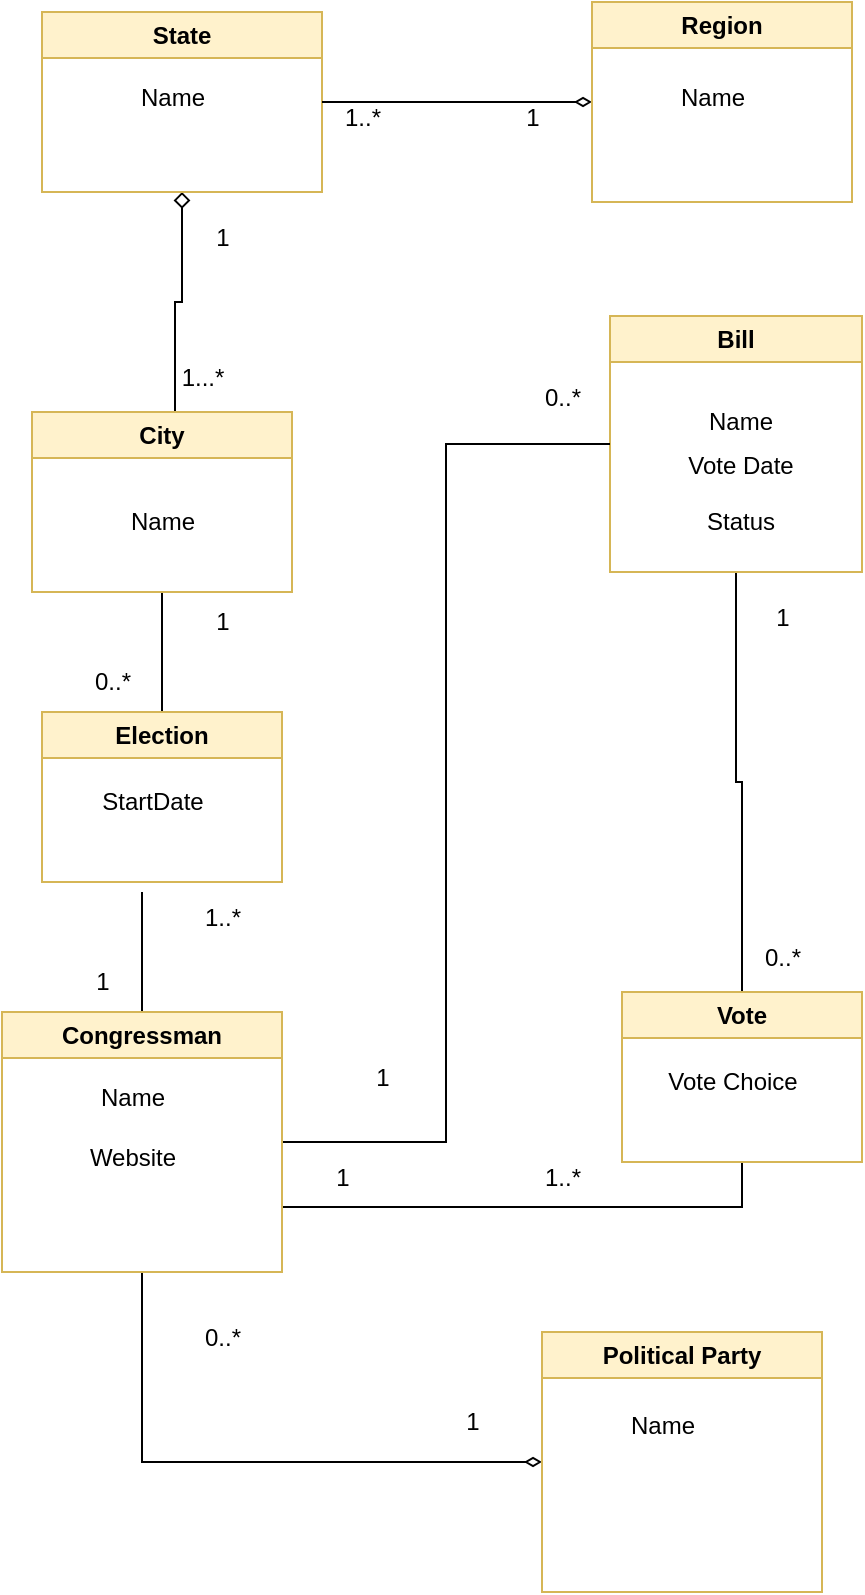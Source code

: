 <mxfile version="21.1.8" type="github">
  <diagram id="C5RBs43oDa-KdzZeNtuy" name="Page-1">
    <mxGraphModel dx="712" dy="764" grid="1" gridSize="10" guides="1" tooltips="1" connect="1" arrows="1" fold="1" page="1" pageScale="1" pageWidth="827" pageHeight="1169" math="0" shadow="0">
      <root>
        <mxCell id="WIyWlLk6GJQsqaUBKTNV-0" />
        <mxCell id="WIyWlLk6GJQsqaUBKTNV-1" parent="WIyWlLk6GJQsqaUBKTNV-0" />
        <mxCell id="5be6WnkokCuqDbM2Qebd-19" style="edgeStyle=orthogonalEdgeStyle;rounded=0;orthogonalLoop=1;jettySize=auto;html=1;entryX=0.55;entryY=0;entryDx=0;entryDy=0;entryPerimeter=0;endArrow=none;endFill=0;startArrow=diamond;startFill=0;exitX=0.5;exitY=1;exitDx=0;exitDy=0;" edge="1" parent="WIyWlLk6GJQsqaUBKTNV-1" source="5be6WnkokCuqDbM2Qebd-0" target="5be6WnkokCuqDbM2Qebd-2">
          <mxGeometry relative="1" as="geometry">
            <mxPoint x="127" y="200" as="sourcePoint" />
          </mxGeometry>
        </mxCell>
        <mxCell id="5be6WnkokCuqDbM2Qebd-0" value="State" style="swimlane;whiteSpace=wrap;html=1;fillColor=#fff2cc;strokeColor=#d6b656;" vertex="1" parent="WIyWlLk6GJQsqaUBKTNV-1">
          <mxGeometry x="60" y="70" width="140" height="90" as="geometry" />
        </mxCell>
        <mxCell id="5be6WnkokCuqDbM2Qebd-6" value="Name" style="text;html=1;align=center;verticalAlign=middle;resizable=0;points=[];autosize=1;strokeColor=none;fillColor=none;" vertex="1" parent="5be6WnkokCuqDbM2Qebd-0">
          <mxGeometry x="35" y="28" width="60" height="30" as="geometry" />
        </mxCell>
        <mxCell id="5be6WnkokCuqDbM2Qebd-16" style="edgeStyle=orthogonalEdgeStyle;rounded=0;orthogonalLoop=1;jettySize=auto;html=1;exitX=0;exitY=0.5;exitDx=0;exitDy=0;entryX=1;entryY=0.5;entryDx=0;entryDy=0;endArrow=none;endFill=0;startArrow=diamondThin;startFill=0;" edge="1" parent="WIyWlLk6GJQsqaUBKTNV-1" source="5be6WnkokCuqDbM2Qebd-1" target="5be6WnkokCuqDbM2Qebd-0">
          <mxGeometry relative="1" as="geometry" />
        </mxCell>
        <mxCell id="5be6WnkokCuqDbM2Qebd-1" value="Region" style="swimlane;whiteSpace=wrap;html=1;fillColor=#fff2cc;strokeColor=#d6b656;" vertex="1" parent="WIyWlLk6GJQsqaUBKTNV-1">
          <mxGeometry x="335" y="65" width="130" height="100" as="geometry" />
        </mxCell>
        <mxCell id="5be6WnkokCuqDbM2Qebd-7" value="Name" style="text;html=1;align=center;verticalAlign=middle;resizable=0;points=[];autosize=1;strokeColor=none;fillColor=none;" vertex="1" parent="5be6WnkokCuqDbM2Qebd-1">
          <mxGeometry x="30" y="33" width="60" height="30" as="geometry" />
        </mxCell>
        <mxCell id="5be6WnkokCuqDbM2Qebd-26" style="edgeStyle=orthogonalEdgeStyle;rounded=0;orthogonalLoop=1;jettySize=auto;html=1;exitX=0.5;exitY=1;exitDx=0;exitDy=0;entryX=0.5;entryY=0;entryDx=0;entryDy=0;endArrow=none;endFill=0;" edge="1" parent="WIyWlLk6GJQsqaUBKTNV-1" source="5be6WnkokCuqDbM2Qebd-2" target="5be6WnkokCuqDbM2Qebd-24">
          <mxGeometry relative="1" as="geometry" />
        </mxCell>
        <mxCell id="5be6WnkokCuqDbM2Qebd-2" value="City" style="swimlane;whiteSpace=wrap;html=1;fillColor=#fff2cc;strokeColor=#d6b656;startSize=23;" vertex="1" parent="WIyWlLk6GJQsqaUBKTNV-1">
          <mxGeometry x="55" y="270" width="130" height="90" as="geometry" />
        </mxCell>
        <mxCell id="5be6WnkokCuqDbM2Qebd-8" value="Name" style="text;html=1;align=center;verticalAlign=middle;resizable=0;points=[];autosize=1;strokeColor=none;fillColor=none;" vertex="1" parent="5be6WnkokCuqDbM2Qebd-2">
          <mxGeometry x="35" y="40" width="60" height="30" as="geometry" />
        </mxCell>
        <mxCell id="5be6WnkokCuqDbM2Qebd-44" style="edgeStyle=orthogonalEdgeStyle;rounded=0;orthogonalLoop=1;jettySize=auto;html=1;exitX=0.5;exitY=1;exitDx=0;exitDy=0;entryX=0.5;entryY=0;entryDx=0;entryDy=0;endArrow=none;endFill=0;" edge="1" parent="WIyWlLk6GJQsqaUBKTNV-1" source="5be6WnkokCuqDbM2Qebd-4" target="5be6WnkokCuqDbM2Qebd-39">
          <mxGeometry relative="1" as="geometry" />
        </mxCell>
        <mxCell id="5be6WnkokCuqDbM2Qebd-4" value="Bill" style="swimlane;whiteSpace=wrap;html=1;fillColor=#fff2cc;strokeColor=#d6b656;startSize=23;" vertex="1" parent="WIyWlLk6GJQsqaUBKTNV-1">
          <mxGeometry x="344" y="222" width="126" height="128" as="geometry" />
        </mxCell>
        <mxCell id="5be6WnkokCuqDbM2Qebd-10" value="Name" style="text;html=1;align=center;verticalAlign=middle;resizable=0;points=[];autosize=1;strokeColor=none;fillColor=none;" vertex="1" parent="5be6WnkokCuqDbM2Qebd-4">
          <mxGeometry x="35" y="38" width="60" height="30" as="geometry" />
        </mxCell>
        <mxCell id="5be6WnkokCuqDbM2Qebd-11" value="Vote Date" style="text;html=1;align=center;verticalAlign=middle;resizable=0;points=[];autosize=1;strokeColor=none;fillColor=none;" vertex="1" parent="5be6WnkokCuqDbM2Qebd-4">
          <mxGeometry x="25" y="60" width="80" height="30" as="geometry" />
        </mxCell>
        <mxCell id="5be6WnkokCuqDbM2Qebd-12" value="Status" style="text;html=1;align=center;verticalAlign=middle;resizable=0;points=[];autosize=1;strokeColor=none;fillColor=none;" vertex="1" parent="5be6WnkokCuqDbM2Qebd-4">
          <mxGeometry x="35" y="88" width="60" height="30" as="geometry" />
        </mxCell>
        <mxCell id="5be6WnkokCuqDbM2Qebd-33" style="edgeStyle=orthogonalEdgeStyle;rounded=0;orthogonalLoop=1;jettySize=auto;html=1;exitX=0;exitY=0.5;exitDx=0;exitDy=0;entryX=0.5;entryY=1;entryDx=0;entryDy=0;endArrow=none;endFill=0;startArrow=diamondThin;startFill=0;" edge="1" parent="WIyWlLk6GJQsqaUBKTNV-1" source="5be6WnkokCuqDbM2Qebd-5" target="5be6WnkokCuqDbM2Qebd-3">
          <mxGeometry relative="1" as="geometry" />
        </mxCell>
        <mxCell id="5be6WnkokCuqDbM2Qebd-5" value="Political Party" style="swimlane;whiteSpace=wrap;html=1;fillColor=#fff2cc;strokeColor=#d6b656;startSize=23;" vertex="1" parent="WIyWlLk6GJQsqaUBKTNV-1">
          <mxGeometry x="310" y="730" width="140" height="130" as="geometry" />
        </mxCell>
        <mxCell id="5be6WnkokCuqDbM2Qebd-13" value="Name" style="text;html=1;align=center;verticalAlign=middle;resizable=0;points=[];autosize=1;strokeColor=none;fillColor=none;" vertex="1" parent="5be6WnkokCuqDbM2Qebd-5">
          <mxGeometry x="30" y="32" width="60" height="30" as="geometry" />
        </mxCell>
        <mxCell id="5be6WnkokCuqDbM2Qebd-17" value="1..*" style="text;html=1;align=center;verticalAlign=middle;resizable=0;points=[];autosize=1;strokeColor=none;fillColor=none;" vertex="1" parent="WIyWlLk6GJQsqaUBKTNV-1">
          <mxGeometry x="200" y="108" width="40" height="30" as="geometry" />
        </mxCell>
        <mxCell id="5be6WnkokCuqDbM2Qebd-18" value="1" style="text;html=1;align=center;verticalAlign=middle;resizable=0;points=[];autosize=1;strokeColor=none;fillColor=none;" vertex="1" parent="WIyWlLk6GJQsqaUBKTNV-1">
          <mxGeometry x="290" y="108" width="30" height="30" as="geometry" />
        </mxCell>
        <mxCell id="5be6WnkokCuqDbM2Qebd-21" value="1" style="text;html=1;align=center;verticalAlign=middle;resizable=0;points=[];autosize=1;strokeColor=none;fillColor=none;" vertex="1" parent="WIyWlLk6GJQsqaUBKTNV-1">
          <mxGeometry x="135" y="168" width="30" height="30" as="geometry" />
        </mxCell>
        <mxCell id="5be6WnkokCuqDbM2Qebd-22" value="1...*" style="text;html=1;align=center;verticalAlign=middle;resizable=0;points=[];autosize=1;strokeColor=none;fillColor=none;" vertex="1" parent="WIyWlLk6GJQsqaUBKTNV-1">
          <mxGeometry x="120" y="238" width="40" height="30" as="geometry" />
        </mxCell>
        <mxCell id="5be6WnkokCuqDbM2Qebd-24" value="Election" style="swimlane;whiteSpace=wrap;html=1;fillColor=#fff2cc;strokeColor=#d6b656;" vertex="1" parent="WIyWlLk6GJQsqaUBKTNV-1">
          <mxGeometry x="60" y="420" width="120" height="85" as="geometry" />
        </mxCell>
        <mxCell id="5be6WnkokCuqDbM2Qebd-25" value="StartDate" style="text;html=1;align=center;verticalAlign=middle;resizable=0;points=[];autosize=1;strokeColor=none;fillColor=none;" vertex="1" parent="5be6WnkokCuqDbM2Qebd-24">
          <mxGeometry x="20" y="30" width="70" height="30" as="geometry" />
        </mxCell>
        <mxCell id="5be6WnkokCuqDbM2Qebd-27" style="edgeStyle=orthogonalEdgeStyle;rounded=0;orthogonalLoop=1;jettySize=auto;html=1;exitX=0.5;exitY=0;exitDx=0;exitDy=0;endArrow=none;endFill=0;startArrow=none;startFill=0;" edge="1" parent="WIyWlLk6GJQsqaUBKTNV-1" source="5be6WnkokCuqDbM2Qebd-3">
          <mxGeometry relative="1" as="geometry">
            <mxPoint x="110" y="510" as="targetPoint" />
          </mxGeometry>
        </mxCell>
        <mxCell id="5be6WnkokCuqDbM2Qebd-41" style="edgeStyle=orthogonalEdgeStyle;rounded=0;orthogonalLoop=1;jettySize=auto;html=1;exitX=1;exitY=0.5;exitDx=0;exitDy=0;entryX=0;entryY=0.5;entryDx=0;entryDy=0;endArrow=none;endFill=0;" edge="1" parent="WIyWlLk6GJQsqaUBKTNV-1" source="5be6WnkokCuqDbM2Qebd-3" target="5be6WnkokCuqDbM2Qebd-4">
          <mxGeometry relative="1" as="geometry" />
        </mxCell>
        <mxCell id="5be6WnkokCuqDbM2Qebd-47" style="edgeStyle=orthogonalEdgeStyle;rounded=0;orthogonalLoop=1;jettySize=auto;html=1;exitX=1;exitY=0.75;exitDx=0;exitDy=0;entryX=0.5;entryY=1;entryDx=0;entryDy=0;endArrow=none;endFill=0;" edge="1" parent="WIyWlLk6GJQsqaUBKTNV-1" source="5be6WnkokCuqDbM2Qebd-3" target="5be6WnkokCuqDbM2Qebd-39">
          <mxGeometry relative="1" as="geometry" />
        </mxCell>
        <mxCell id="5be6WnkokCuqDbM2Qebd-3" value="Congressman" style="swimlane;whiteSpace=wrap;html=1;fillColor=#fff2cc;strokeColor=#d6b656;startSize=23;" vertex="1" parent="WIyWlLk6GJQsqaUBKTNV-1">
          <mxGeometry x="40" y="570" width="140" height="130" as="geometry" />
        </mxCell>
        <mxCell id="5be6WnkokCuqDbM2Qebd-14" value="Website" style="text;html=1;align=center;verticalAlign=middle;resizable=0;points=[];autosize=1;strokeColor=none;fillColor=none;" vertex="1" parent="5be6WnkokCuqDbM2Qebd-3">
          <mxGeometry x="30" y="58" width="70" height="30" as="geometry" />
        </mxCell>
        <mxCell id="5be6WnkokCuqDbM2Qebd-9" value="Name" style="text;html=1;align=center;verticalAlign=middle;resizable=0;points=[];autosize=1;strokeColor=none;fillColor=none;" vertex="1" parent="5be6WnkokCuqDbM2Qebd-3">
          <mxGeometry x="35" y="28" width="60" height="30" as="geometry" />
        </mxCell>
        <mxCell id="5be6WnkokCuqDbM2Qebd-28" value="0..*" style="text;html=1;align=center;verticalAlign=middle;resizable=0;points=[];autosize=1;strokeColor=none;fillColor=none;" vertex="1" parent="WIyWlLk6GJQsqaUBKTNV-1">
          <mxGeometry x="75" y="390" width="40" height="30" as="geometry" />
        </mxCell>
        <mxCell id="5be6WnkokCuqDbM2Qebd-30" value="1" style="text;html=1;align=center;verticalAlign=middle;resizable=0;points=[];autosize=1;strokeColor=none;fillColor=none;" vertex="1" parent="WIyWlLk6GJQsqaUBKTNV-1">
          <mxGeometry x="135" y="360" width="30" height="30" as="geometry" />
        </mxCell>
        <mxCell id="5be6WnkokCuqDbM2Qebd-31" value="1..*" style="text;html=1;align=center;verticalAlign=middle;resizable=0;points=[];autosize=1;strokeColor=none;fillColor=none;" vertex="1" parent="WIyWlLk6GJQsqaUBKTNV-1">
          <mxGeometry x="130" y="508" width="40" height="30" as="geometry" />
        </mxCell>
        <mxCell id="5be6WnkokCuqDbM2Qebd-32" value="1" style="text;html=1;align=center;verticalAlign=middle;resizable=0;points=[];autosize=1;strokeColor=none;fillColor=none;" vertex="1" parent="WIyWlLk6GJQsqaUBKTNV-1">
          <mxGeometry x="75" y="540" width="30" height="30" as="geometry" />
        </mxCell>
        <mxCell id="5be6WnkokCuqDbM2Qebd-34" value="0..*" style="text;html=1;align=center;verticalAlign=middle;resizable=0;points=[];autosize=1;strokeColor=none;fillColor=none;" vertex="1" parent="WIyWlLk6GJQsqaUBKTNV-1">
          <mxGeometry x="130" y="718" width="40" height="30" as="geometry" />
        </mxCell>
        <mxCell id="5be6WnkokCuqDbM2Qebd-35" value="1" style="text;html=1;align=center;verticalAlign=middle;resizable=0;points=[];autosize=1;strokeColor=none;fillColor=none;" vertex="1" parent="WIyWlLk6GJQsqaUBKTNV-1">
          <mxGeometry x="260" y="760" width="30" height="30" as="geometry" />
        </mxCell>
        <mxCell id="5be6WnkokCuqDbM2Qebd-39" value="Vote" style="swimlane;whiteSpace=wrap;html=1;fillColor=#fff2cc;strokeColor=#d6b656;" vertex="1" parent="WIyWlLk6GJQsqaUBKTNV-1">
          <mxGeometry x="350" y="560" width="120" height="85" as="geometry" />
        </mxCell>
        <mxCell id="5be6WnkokCuqDbM2Qebd-40" value="Vote Choice" style="text;html=1;align=center;verticalAlign=middle;resizable=0;points=[];autosize=1;strokeColor=none;fillColor=none;" vertex="1" parent="5be6WnkokCuqDbM2Qebd-39">
          <mxGeometry x="10" y="30" width="90" height="30" as="geometry" />
        </mxCell>
        <mxCell id="5be6WnkokCuqDbM2Qebd-42" value="1" style="text;html=1;align=center;verticalAlign=middle;resizable=0;points=[];autosize=1;strokeColor=none;fillColor=none;" vertex="1" parent="WIyWlLk6GJQsqaUBKTNV-1">
          <mxGeometry x="215" y="588" width="30" height="30" as="geometry" />
        </mxCell>
        <mxCell id="5be6WnkokCuqDbM2Qebd-43" value="0..*" style="text;html=1;align=center;verticalAlign=middle;resizable=0;points=[];autosize=1;strokeColor=none;fillColor=none;" vertex="1" parent="WIyWlLk6GJQsqaUBKTNV-1">
          <mxGeometry x="300" y="248" width="40" height="30" as="geometry" />
        </mxCell>
        <mxCell id="5be6WnkokCuqDbM2Qebd-45" value="1" style="text;html=1;align=center;verticalAlign=middle;resizable=0;points=[];autosize=1;strokeColor=none;fillColor=none;" vertex="1" parent="WIyWlLk6GJQsqaUBKTNV-1">
          <mxGeometry x="415" y="358" width="30" height="30" as="geometry" />
        </mxCell>
        <mxCell id="5be6WnkokCuqDbM2Qebd-46" value="0..*" style="text;html=1;align=center;verticalAlign=middle;resizable=0;points=[];autosize=1;strokeColor=none;fillColor=none;" vertex="1" parent="WIyWlLk6GJQsqaUBKTNV-1">
          <mxGeometry x="410" y="528" width="40" height="30" as="geometry" />
        </mxCell>
        <mxCell id="5be6WnkokCuqDbM2Qebd-48" value="1..*" style="text;html=1;align=center;verticalAlign=middle;resizable=0;points=[];autosize=1;strokeColor=none;fillColor=none;" vertex="1" parent="WIyWlLk6GJQsqaUBKTNV-1">
          <mxGeometry x="300" y="638" width="40" height="30" as="geometry" />
        </mxCell>
        <mxCell id="5be6WnkokCuqDbM2Qebd-49" value="1" style="text;html=1;align=center;verticalAlign=middle;resizable=0;points=[];autosize=1;strokeColor=none;fillColor=none;" vertex="1" parent="WIyWlLk6GJQsqaUBKTNV-1">
          <mxGeometry x="195" y="638" width="30" height="30" as="geometry" />
        </mxCell>
      </root>
    </mxGraphModel>
  </diagram>
</mxfile>
